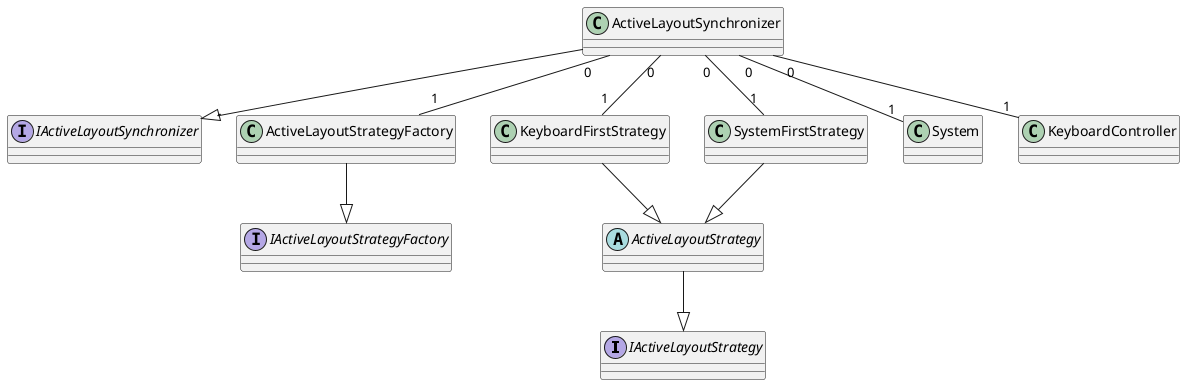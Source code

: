 @startuml

    interface IActiveLayoutStrategy {

    }

    interface IActiveLayoutStrategyFactory {

    }

    interface IActiveLayoutSynchronizer {

    }

    abstract class ActiveLayoutStrategy {

    }

    class ActiveLayoutStrategyFactory {

    }

    class KeyboardFirstStrategy {

    }

    class SystemFirstStrategy {

    }

    SystemFirstStrategy --|> ActiveLayoutStrategy
    KeyboardFirstStrategy --|> ActiveLayoutStrategy
    ActiveLayoutSynchronizer --|> IActiveLayoutSynchronizer
    ActiveLayoutStrategyFactory --|> IActiveLayoutStrategyFactory
    ActiveLayoutStrategy --|> IActiveLayoutStrategy

    ActiveLayoutSynchronizer "0" -- "1" System
    ActiveLayoutSynchronizer "0" -- "1" KeyboardController
    ActiveLayoutSynchronizer "0" -- "1" SystemFirstStrategy
    ActiveLayoutSynchronizer "0" -- "1" KeyboardFirstStrategy
    ActiveLayoutSynchronizer "0" -- "1" ActiveLayoutStrategyFactory

@enduml